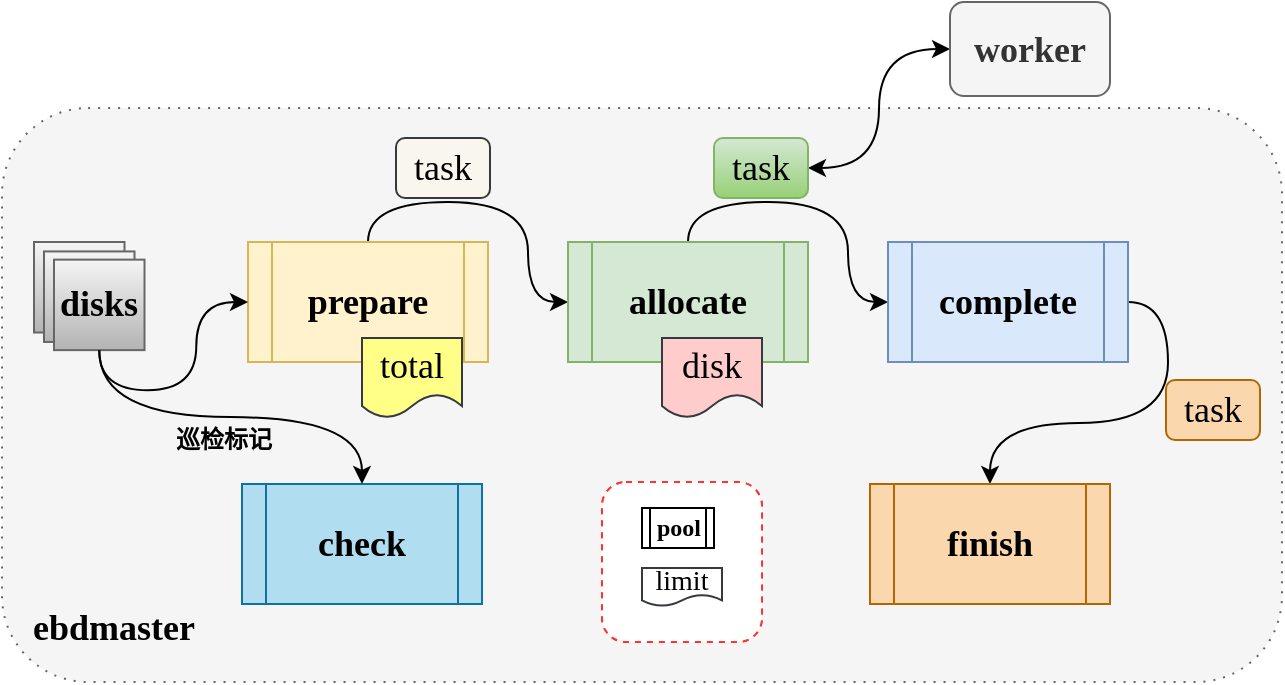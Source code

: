 <mxfile version="24.3.1" type="github">
  <diagram name="第 1 页" id="WYX5S0YwYbf1GDDPEPDr">
    <mxGraphModel dx="2074" dy="1116" grid="1" gridSize="10" guides="1" tooltips="1" connect="1" arrows="1" fold="1" page="1" pageScale="1" pageWidth="850" pageHeight="1100" math="0" shadow="0">
      <root>
        <mxCell id="0" />
        <mxCell id="1" parent="0" />
        <mxCell id="NiW2eiOY3ZpJNWlqC-_T-49" value="" style="rounded=1;whiteSpace=wrap;html=1;dashed=1;dashPattern=1 4;fillColor=#f5f5f5;fontColor=#333333;strokeColor=#666666;" parent="1" vertex="1">
          <mxGeometry x="50" y="293" width="640" height="287" as="geometry" />
        </mxCell>
        <mxCell id="NiW2eiOY3ZpJNWlqC-_T-13" style="edgeStyle=orthogonalEdgeStyle;curved=1;rounded=0;orthogonalLoop=1;jettySize=auto;html=1;exitX=0.5;exitY=0;exitDx=0;exitDy=0;entryX=0;entryY=0.5;entryDx=0;entryDy=0;" parent="1" source="NiW2eiOY3ZpJNWlqC-_T-1" target="NiW2eiOY3ZpJNWlqC-_T-2" edge="1">
          <mxGeometry relative="1" as="geometry" />
        </mxCell>
        <mxCell id="NiW2eiOY3ZpJNWlqC-_T-1" value="&lt;font style=&quot;font-size: 18px;&quot; face=&quot;Comic Sans MS&quot;&gt;&lt;b&gt;prepare&lt;/b&gt;&lt;/font&gt;" style="shape=process;whiteSpace=wrap;html=1;backgroundOutline=1;fillColor=#fff2cc;strokeColor=#d6b656;" parent="1" vertex="1">
          <mxGeometry x="173" y="360" width="120" height="60" as="geometry" />
        </mxCell>
        <mxCell id="NiW2eiOY3ZpJNWlqC-_T-12" style="edgeStyle=orthogonalEdgeStyle;curved=1;rounded=0;orthogonalLoop=1;jettySize=auto;html=1;exitX=0.5;exitY=0;exitDx=0;exitDy=0;entryX=0;entryY=0.5;entryDx=0;entryDy=0;" parent="1" source="NiW2eiOY3ZpJNWlqC-_T-2" target="NiW2eiOY3ZpJNWlqC-_T-3" edge="1">
          <mxGeometry relative="1" as="geometry" />
        </mxCell>
        <mxCell id="NiW2eiOY3ZpJNWlqC-_T-2" value="&lt;font style=&quot;font-size: 18px;&quot; face=&quot;Comic Sans MS&quot;&gt;&lt;b&gt;allocate&lt;/b&gt;&lt;/font&gt;" style="shape=process;whiteSpace=wrap;html=1;backgroundOutline=1;fillColor=#d5e8d4;strokeColor=#82b366;" parent="1" vertex="1">
          <mxGeometry x="333" y="360" width="120" height="60" as="geometry" />
        </mxCell>
        <mxCell id="NiW2eiOY3ZpJNWlqC-_T-36" style="edgeStyle=orthogonalEdgeStyle;curved=1;rounded=0;orthogonalLoop=1;jettySize=auto;html=1;exitX=1;exitY=0.5;exitDx=0;exitDy=0;" parent="1" source="NiW2eiOY3ZpJNWlqC-_T-3" target="NiW2eiOY3ZpJNWlqC-_T-4" edge="1">
          <mxGeometry relative="1" as="geometry" />
        </mxCell>
        <mxCell id="NiW2eiOY3ZpJNWlqC-_T-3" value="&lt;font style=&quot;font-size: 18px;&quot; face=&quot;Comic Sans MS&quot;&gt;&lt;b&gt;complete&lt;/b&gt;&lt;/font&gt;" style="shape=process;whiteSpace=wrap;html=1;backgroundOutline=1;fillColor=#dae8fc;strokeColor=#6c8ebf;" parent="1" vertex="1">
          <mxGeometry x="493" y="360" width="120" height="60" as="geometry" />
        </mxCell>
        <mxCell id="NiW2eiOY3ZpJNWlqC-_T-4" value="&lt;font style=&quot;font-size: 18px;&quot; face=&quot;Comic Sans MS&quot;&gt;&lt;b&gt;finish&lt;/b&gt;&lt;/font&gt;" style="shape=process;whiteSpace=wrap;html=1;backgroundOutline=1;fillColor=#fad7ac;strokeColor=#b46504;" parent="1" vertex="1">
          <mxGeometry x="484" y="481" width="120" height="60" as="geometry" />
        </mxCell>
        <mxCell id="NiW2eiOY3ZpJNWlqC-_T-5" value="&lt;font style=&quot;font-size: 18px;&quot; face=&quot;Comic Sans MS&quot;&gt;&lt;b&gt;check&lt;/b&gt;&lt;/font&gt;" style="shape=process;whiteSpace=wrap;html=1;backgroundOutline=1;fillColor=#b1ddf0;strokeColor=#10739e;" parent="1" vertex="1">
          <mxGeometry x="170" y="481" width="120" height="60" as="geometry" />
        </mxCell>
        <mxCell id="NiW2eiOY3ZpJNWlqC-_T-15" value="&lt;font face=&quot;Comic Sans MS&quot; style=&quot;font-size: 18px;&quot;&gt;task&lt;/font&gt;" style="rounded=1;whiteSpace=wrap;html=1;fillColor=#f9f7ed;strokeColor=#36393d;" parent="1" vertex="1">
          <mxGeometry x="247" y="308" width="47" height="30" as="geometry" />
        </mxCell>
        <mxCell id="NiW2eiOY3ZpJNWlqC-_T-53" style="edgeStyle=orthogonalEdgeStyle;curved=1;rounded=0;orthogonalLoop=1;jettySize=auto;html=1;exitX=1;exitY=0.5;exitDx=0;exitDy=0;entryX=0;entryY=0.5;entryDx=0;entryDy=0;endArrow=classic;endFill=1;startArrow=classic;startFill=1;" parent="1" source="NiW2eiOY3ZpJNWlqC-_T-17" target="NiW2eiOY3ZpJNWlqC-_T-52" edge="1">
          <mxGeometry relative="1" as="geometry" />
        </mxCell>
        <mxCell id="NiW2eiOY3ZpJNWlqC-_T-17" value="&lt;font face=&quot;Comic Sans MS&quot; style=&quot;font-size: 18px;&quot;&gt;task&lt;/font&gt;" style="rounded=1;whiteSpace=wrap;html=1;fillColor=#d5e8d4;strokeColor=#82b366;gradientColor=#97d077;" parent="1" vertex="1">
          <mxGeometry x="406" y="308" width="47" height="30" as="geometry" />
        </mxCell>
        <mxCell id="NiW2eiOY3ZpJNWlqC-_T-19" value="&lt;font face=&quot;Comic Sans MS&quot; style=&quot;font-size: 18px;&quot;&gt;task&lt;/font&gt;" style="rounded=1;whiteSpace=wrap;html=1;fillColor=#fad7ac;strokeColor=#b46504;" parent="1" vertex="1">
          <mxGeometry x="632" y="429" width="47" height="30" as="geometry" />
        </mxCell>
        <mxCell id="NiW2eiOY3ZpJNWlqC-_T-25" value="" style="group;" parent="1" vertex="1" connectable="0">
          <mxGeometry x="63" y="356" width="80" height="80" as="geometry" />
        </mxCell>
        <mxCell id="NiW2eiOY3ZpJNWlqC-_T-23" value="" style="whiteSpace=wrap;html=1;aspect=fixed;fillColor=#f5f5f5;gradientColor=#b3b3b3;strokeColor=#666666;" parent="NiW2eiOY3ZpJNWlqC-_T-25" vertex="1">
          <mxGeometry x="3" y="4" width="45.253" height="45.253" as="geometry" />
        </mxCell>
        <mxCell id="NiW2eiOY3ZpJNWlqC-_T-22" value="" style="whiteSpace=wrap;html=1;aspect=fixed;fillColor=#f5f5f5;gradientColor=#b3b3b3;strokeColor=#666666;" parent="NiW2eiOY3ZpJNWlqC-_T-25" vertex="1">
          <mxGeometry x="8" y="8.727" width="45.253" height="45.253" as="geometry" />
        </mxCell>
        <mxCell id="NiW2eiOY3ZpJNWlqC-_T-24" value="&lt;font face=&quot;Comic Sans MS&quot; style=&quot;font-size: 18px;&quot;&gt;&lt;b&gt;disks&lt;/b&gt;&lt;/font&gt;" style="whiteSpace=wrap;html=1;aspect=fixed;fillColor=#f5f5f5;gradientColor=#b3b3b3;strokeColor=#666666;" parent="NiW2eiOY3ZpJNWlqC-_T-25" vertex="1">
          <mxGeometry x="13" y="12.818" width="45.253" height="45.253" as="geometry" />
        </mxCell>
        <mxCell id="NiW2eiOY3ZpJNWlqC-_T-27" style="edgeStyle=orthogonalEdgeStyle;curved=1;rounded=0;orthogonalLoop=1;jettySize=auto;html=1;exitX=0.5;exitY=1;exitDx=0;exitDy=0;entryX=0;entryY=0.5;entryDx=0;entryDy=0;" parent="1" source="NiW2eiOY3ZpJNWlqC-_T-24" target="NiW2eiOY3ZpJNWlqC-_T-1" edge="1">
          <mxGeometry relative="1" as="geometry" />
        </mxCell>
        <mxCell id="NiW2eiOY3ZpJNWlqC-_T-30" style="edgeStyle=orthogonalEdgeStyle;curved=1;rounded=0;orthogonalLoop=1;jettySize=auto;html=1;exitX=0.5;exitY=1;exitDx=0;exitDy=0;entryX=0.5;entryY=0;entryDx=0;entryDy=0;" parent="1" source="NiW2eiOY3ZpJNWlqC-_T-24" target="NiW2eiOY3ZpJNWlqC-_T-5" edge="1">
          <mxGeometry relative="1" as="geometry" />
        </mxCell>
        <mxCell id="NiW2eiOY3ZpJNWlqC-_T-32" value="&lt;font face=&quot;Helvetica&quot; style=&quot;font-size: 12px;&quot;&gt;&lt;b style=&quot;&quot;&gt;巡检标记&lt;/b&gt;&lt;/font&gt;" style="text;strokeColor=none;align=center;fillColor=none;html=1;verticalAlign=middle;whiteSpace=wrap;rounded=0;" parent="1" vertex="1">
          <mxGeometry x="131" y="444" width="60" height="30" as="geometry" />
        </mxCell>
        <mxCell id="NiW2eiOY3ZpJNWlqC-_T-40" value="&lt;font face=&quot;Comic Sans MS&quot; style=&quot;font-size: 18px;&quot;&gt;total&lt;/font&gt;" style="shape=document;whiteSpace=wrap;html=1;boundedLbl=1;fillColor=#ffff88;strokeColor=#36393d;" parent="1" vertex="1">
          <mxGeometry x="230" y="408" width="50" height="40" as="geometry" />
        </mxCell>
        <mxCell id="NiW2eiOY3ZpJNWlqC-_T-41" value="&lt;font face=&quot;Comic Sans MS&quot; style=&quot;font-size: 18px;&quot;&gt;disk&lt;/font&gt;" style="shape=document;whiteSpace=wrap;html=1;boundedLbl=1;fillColor=#ffcccc;strokeColor=#36393d;" parent="1" vertex="1">
          <mxGeometry x="380" y="408" width="50" height="40" as="geometry" />
        </mxCell>
        <mxCell id="NiW2eiOY3ZpJNWlqC-_T-47" value="" style="group;rounded=1;strokeColor=#b85450;dashed=1;container=0;fillColor=#f8cecc;" parent="1" vertex="1" connectable="0">
          <mxGeometry x="350" y="480" width="80" height="80" as="geometry" />
        </mxCell>
        <mxCell id="NiW2eiOY3ZpJNWlqC-_T-45" value="" style="whiteSpace=wrap;html=1;aspect=fixed;rounded=1;dashed=1;strokeColor=#FF3333;" parent="1" vertex="1">
          <mxGeometry x="350" y="480" width="80" height="80" as="geometry" />
        </mxCell>
        <mxCell id="NiW2eiOY3ZpJNWlqC-_T-42" value="&lt;b style=&quot;font-family: &amp;quot;Comic Sans MS&amp;quot;;&quot;&gt;pool&lt;/b&gt;" style="shape=process;whiteSpace=wrap;html=1;backgroundOutline=1;" parent="1" vertex="1">
          <mxGeometry x="370" y="493" width="36" height="20" as="geometry" />
        </mxCell>
        <mxCell id="NiW2eiOY3ZpJNWlqC-_T-44" value="&lt;font style=&quot;font-size: 14px;&quot; face=&quot;Comic Sans MS&quot;&gt;limit&lt;/font&gt;" style="shape=document;whiteSpace=wrap;html=1;boundedLbl=1;fillColor=default;strokeColor=#36393d;" parent="1" vertex="1">
          <mxGeometry x="370" y="523" width="40" height="19" as="geometry" />
        </mxCell>
        <mxCell id="NiW2eiOY3ZpJNWlqC-_T-51" value="&lt;font face=&quot;Comic Sans MS&quot; style=&quot;font-size: 18px;&quot;&gt;&lt;b&gt;ebdmaster&lt;/b&gt;&lt;/font&gt;" style="text;strokeColor=none;align=center;fillColor=none;html=1;verticalAlign=middle;whiteSpace=wrap;rounded=0;" parent="1" vertex="1">
          <mxGeometry x="76" y="538" width="60" height="30" as="geometry" />
        </mxCell>
        <mxCell id="NiW2eiOY3ZpJNWlqC-_T-52" value="&lt;b&gt;&lt;font style=&quot;font-size: 18px;&quot; face=&quot;Comic Sans MS&quot;&gt;worker&lt;/font&gt;&lt;/b&gt;" style="rounded=1;whiteSpace=wrap;html=1;fillColor=#f5f5f5;fontColor=#333333;strokeColor=#666666;" parent="1" vertex="1">
          <mxGeometry x="524" y="240" width="80" height="47" as="geometry" />
        </mxCell>
      </root>
    </mxGraphModel>
  </diagram>
</mxfile>
